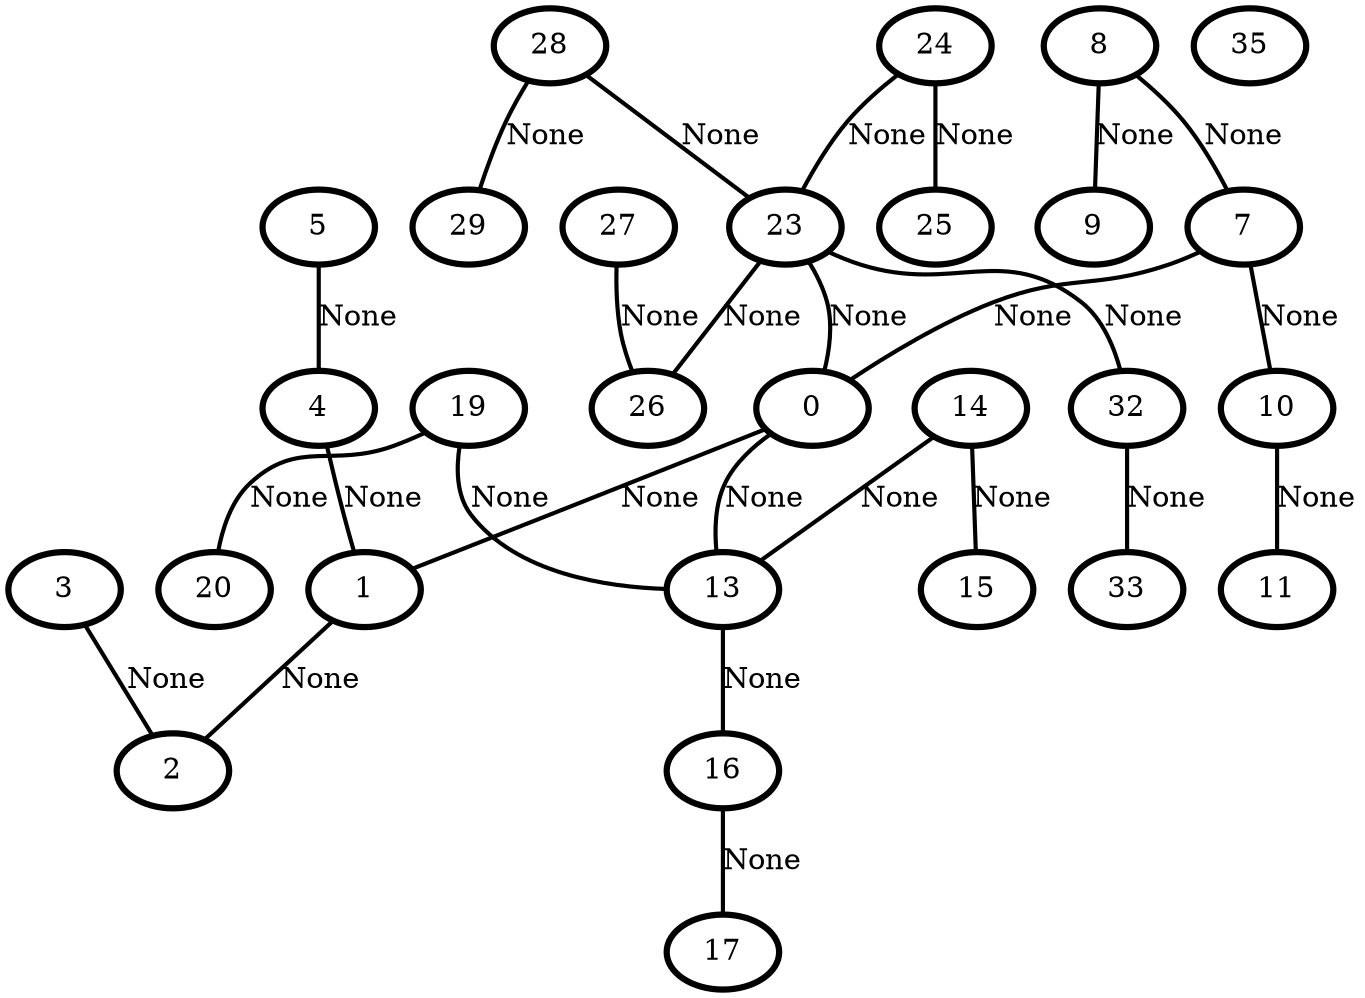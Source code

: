graph G {
    0 [penwidth=3,label="4"]
    1 [penwidth=3,label="1"]
    2 [penwidth=3,label="15"]
    3 [penwidth=3,label="16"]
    4 [penwidth=3,label="17"]
    5 [penwidth=3,label="5"]
    6 [penwidth=3,label="20"]
    7 [penwidth=3,label="0"]
    8 [penwidth=3,label="19"]
    9 [penwidth=3,label="2"]
    10 [penwidth=3,label="28"]
    11 [penwidth=3,label="3"]
    12 [penwidth=3,label="27"]
    13 [penwidth=3,label="26"]
    14 [penwidth=3,label="23"]
    15 [penwidth=3,label="32"]
    16 [penwidth=3,label="24"]
    17 [penwidth=3,label="10"]
    18 [penwidth=3,label="25"]
    19 [penwidth=3,label="9"]
    20 [penwidth=3,label="33"]
    21 [penwidth=3,label="8"]
    22 [penwidth=3,label="14"]
    23 [penwidth=3,label="13"]
    24 [penwidth=3,label="35"]
    25 [penwidth=3,label="7"]
    26 [penwidth=3,label="11"]
    27 [penwidth=3,label="29"]

    0--1 [penwidth=2,label="None"]
    14--13 [penwidth=2,label="None"]
    7--1 [penwidth=2,label="None"]
    10--27 [penwidth=2,label="None"]
    21--19 [penwidth=2,label="None"]
    21--25 [penwidth=2,label="None"]
    17--26 [penwidth=2,label="None"]
    3--4 [penwidth=2,label="None"]
    10--14 [penwidth=2,label="None"]
    25--17 [penwidth=2,label="None"]
    15--20 [penwidth=2,label="None"]
    25--7 [penwidth=2,label="None"]
    22--2 [penwidth=2,label="None"]
    22--23 [penwidth=2,label="None"]
    8--23 [penwidth=2,label="None"]
    7--23 [penwidth=2,label="None"]
    16--18 [penwidth=2,label="None"]
    11--9 [penwidth=2,label="None"]
    5--0 [penwidth=2,label="None"]
    1--9 [penwidth=2,label="None"]
    14--7 [penwidth=2,label="None"]
    8--6 [penwidth=2,label="None"]
    14--15 [penwidth=2,label="None"]
    16--14 [penwidth=2,label="None"]
    23--3 [penwidth=2,label="None"]
    12--13 [penwidth=2,label="None"]
}